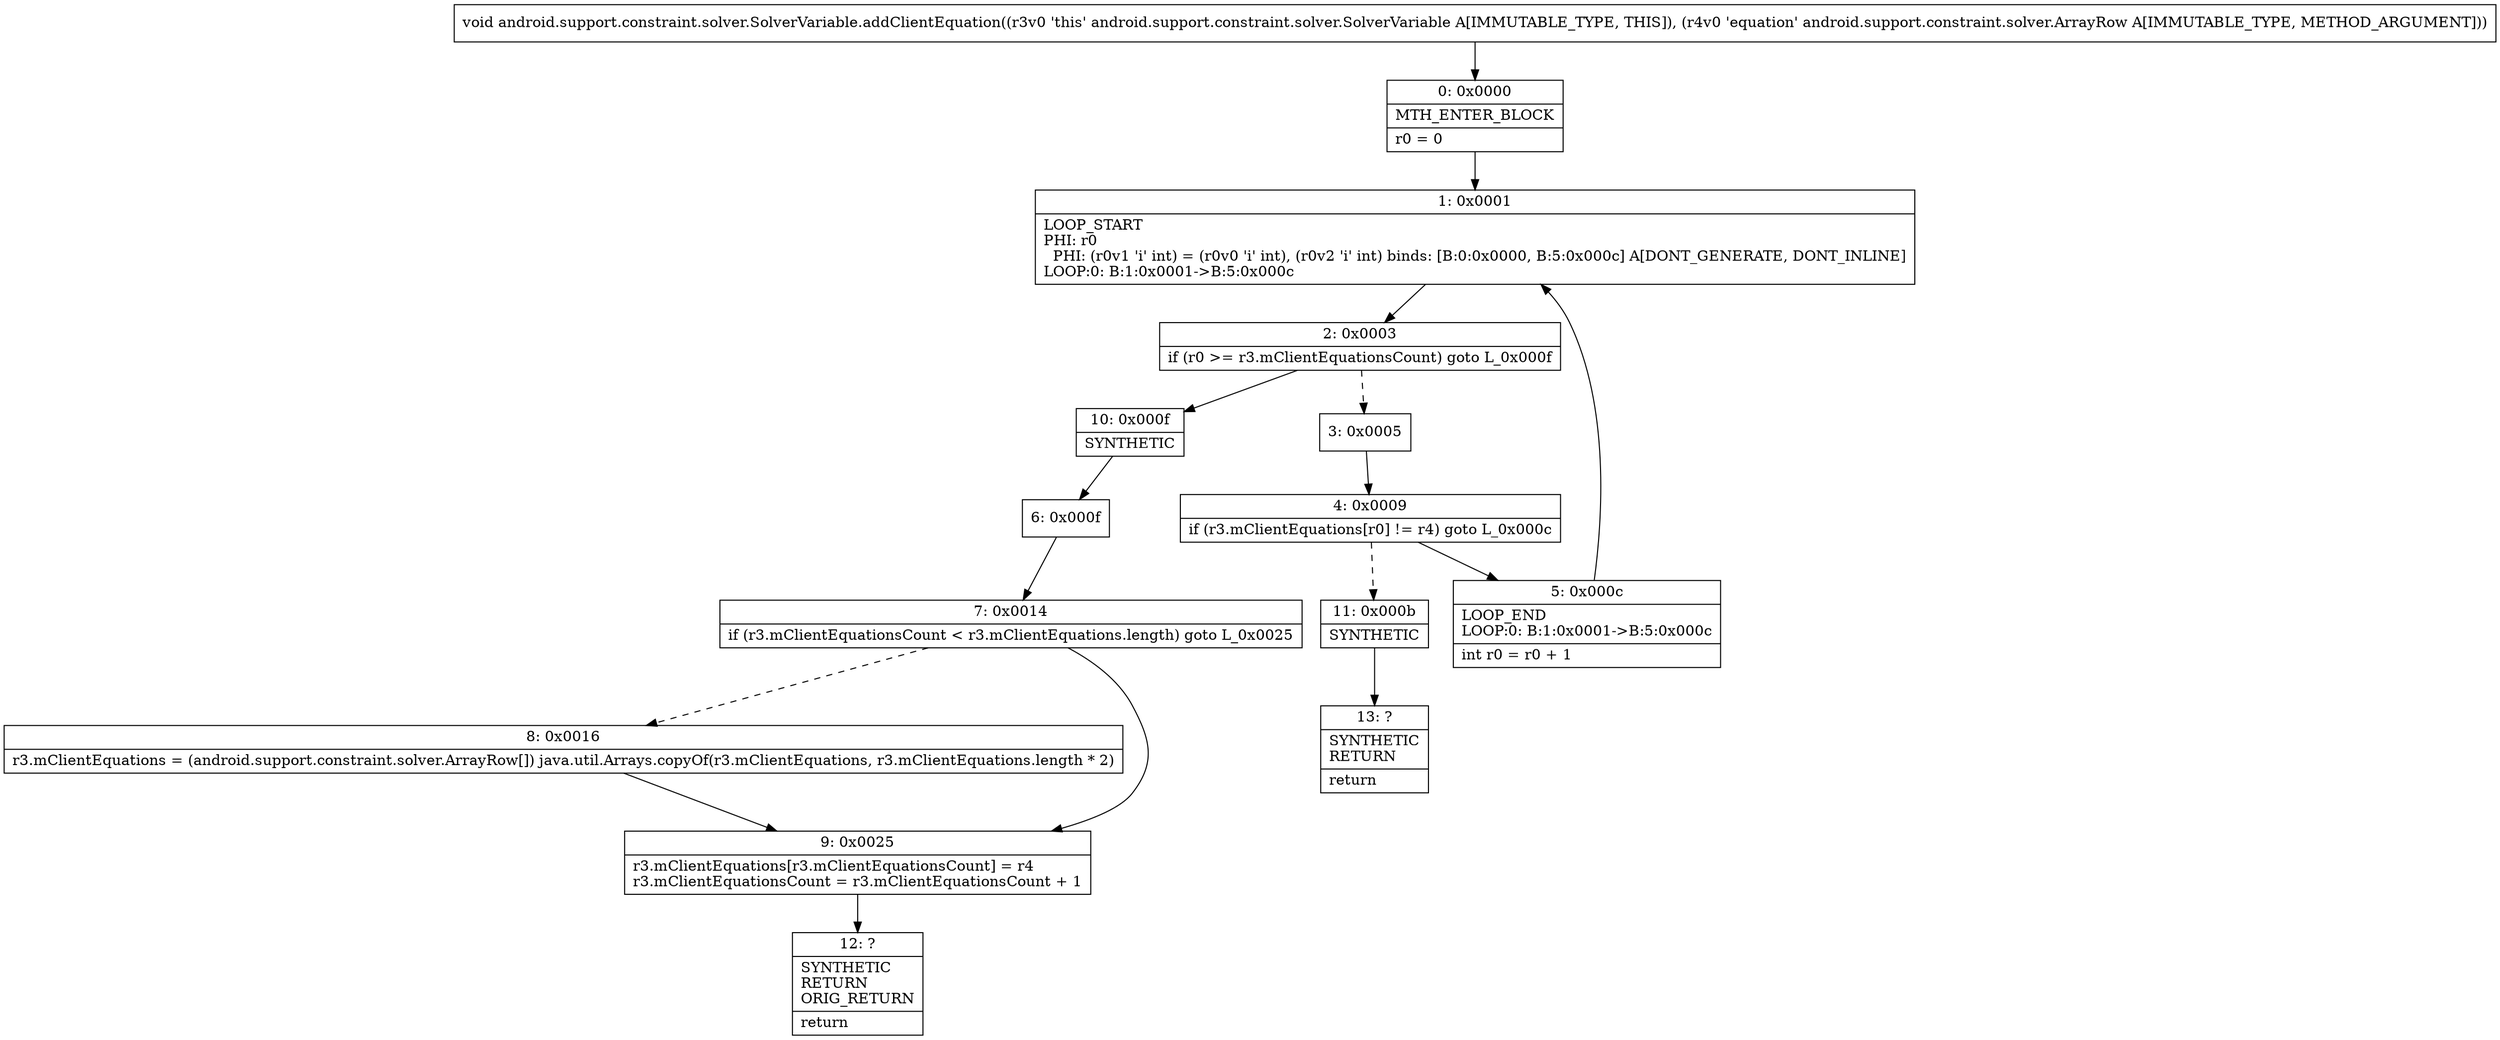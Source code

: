 digraph "CFG forandroid.support.constraint.solver.SolverVariable.addClientEquation(Landroid\/support\/constraint\/solver\/ArrayRow;)V" {
Node_0 [shape=record,label="{0\:\ 0x0000|MTH_ENTER_BLOCK\l|r0 = 0\l}"];
Node_1 [shape=record,label="{1\:\ 0x0001|LOOP_START\lPHI: r0 \l  PHI: (r0v1 'i' int) = (r0v0 'i' int), (r0v2 'i' int) binds: [B:0:0x0000, B:5:0x000c] A[DONT_GENERATE, DONT_INLINE]\lLOOP:0: B:1:0x0001\-\>B:5:0x000c\l}"];
Node_2 [shape=record,label="{2\:\ 0x0003|if (r0 \>= r3.mClientEquationsCount) goto L_0x000f\l}"];
Node_3 [shape=record,label="{3\:\ 0x0005}"];
Node_4 [shape=record,label="{4\:\ 0x0009|if (r3.mClientEquations[r0] != r4) goto L_0x000c\l}"];
Node_5 [shape=record,label="{5\:\ 0x000c|LOOP_END\lLOOP:0: B:1:0x0001\-\>B:5:0x000c\l|int r0 = r0 + 1\l}"];
Node_6 [shape=record,label="{6\:\ 0x000f}"];
Node_7 [shape=record,label="{7\:\ 0x0014|if (r3.mClientEquationsCount \< r3.mClientEquations.length) goto L_0x0025\l}"];
Node_8 [shape=record,label="{8\:\ 0x0016|r3.mClientEquations = (android.support.constraint.solver.ArrayRow[]) java.util.Arrays.copyOf(r3.mClientEquations, r3.mClientEquations.length * 2)\l}"];
Node_9 [shape=record,label="{9\:\ 0x0025|r3.mClientEquations[r3.mClientEquationsCount] = r4\lr3.mClientEquationsCount = r3.mClientEquationsCount + 1\l}"];
Node_10 [shape=record,label="{10\:\ 0x000f|SYNTHETIC\l}"];
Node_11 [shape=record,label="{11\:\ 0x000b|SYNTHETIC\l}"];
Node_12 [shape=record,label="{12\:\ ?|SYNTHETIC\lRETURN\lORIG_RETURN\l|return\l}"];
Node_13 [shape=record,label="{13\:\ ?|SYNTHETIC\lRETURN\l|return\l}"];
MethodNode[shape=record,label="{void android.support.constraint.solver.SolverVariable.addClientEquation((r3v0 'this' android.support.constraint.solver.SolverVariable A[IMMUTABLE_TYPE, THIS]), (r4v0 'equation' android.support.constraint.solver.ArrayRow A[IMMUTABLE_TYPE, METHOD_ARGUMENT])) }"];
MethodNode -> Node_0;
Node_0 -> Node_1;
Node_1 -> Node_2;
Node_2 -> Node_3[style=dashed];
Node_2 -> Node_10;
Node_3 -> Node_4;
Node_4 -> Node_5;
Node_4 -> Node_11[style=dashed];
Node_5 -> Node_1;
Node_6 -> Node_7;
Node_7 -> Node_8[style=dashed];
Node_7 -> Node_9;
Node_8 -> Node_9;
Node_9 -> Node_12;
Node_10 -> Node_6;
Node_11 -> Node_13;
}

